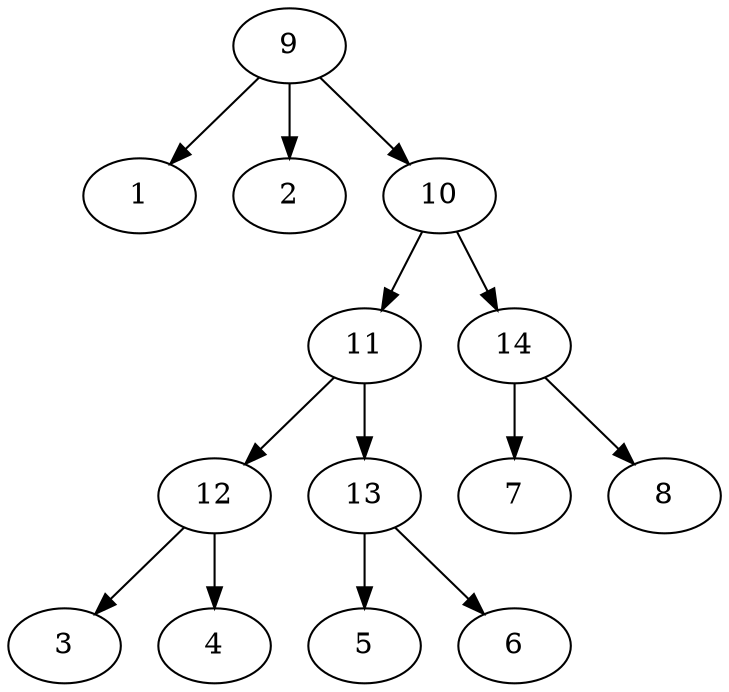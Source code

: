 digraph G {
center = 1;
size="10,10";
1;
2;
3;
4;
5;
6;
7;
8;
9;
10;
11;
12;
13;
14;
9 -> 1 ;
9 -> 2 ;
9 -> 10 ;
10 -> 11 ;
10 -> 14 ;
11 -> 12 ;
11 -> 13 ;
12 -> 3 ;
12 -> 4 ;
13 -> 5 ;
13 -> 6 ;
14 -> 7 ;
14 -> 8 ;
}